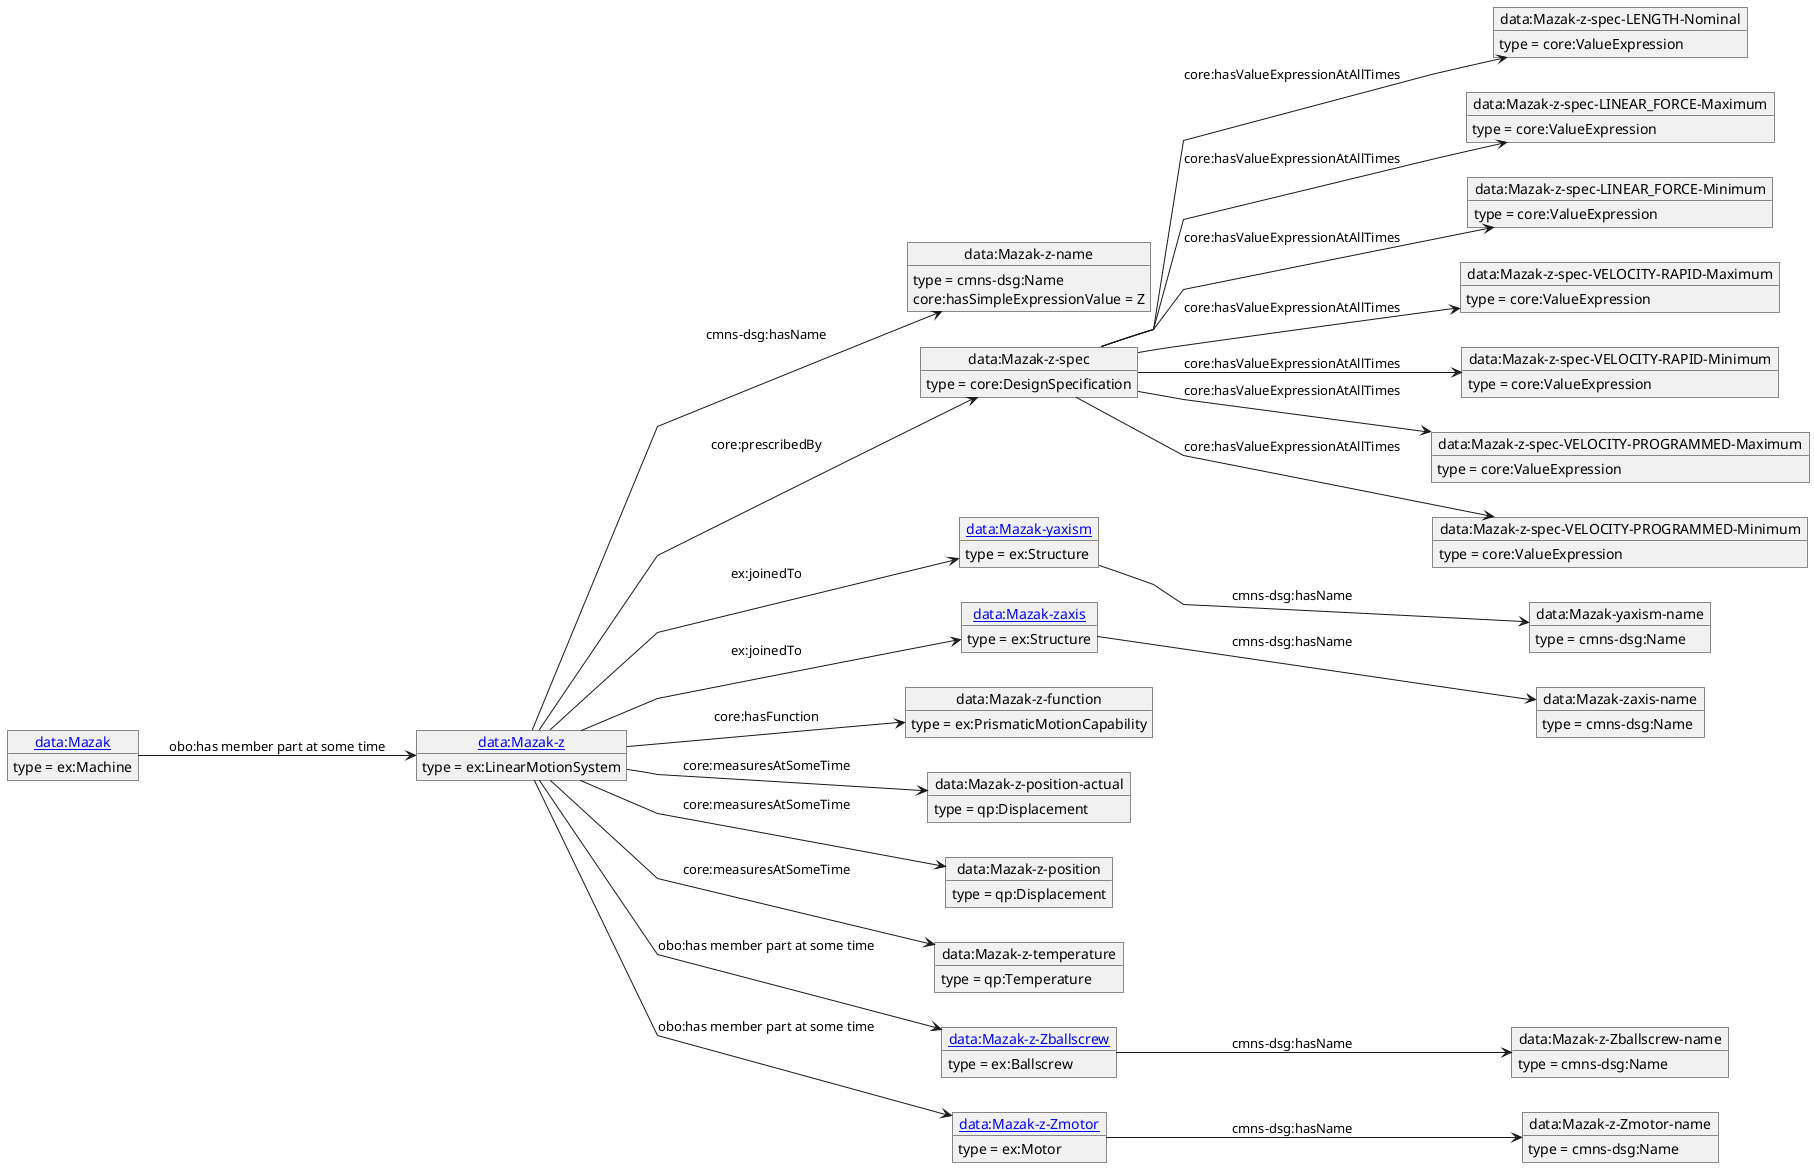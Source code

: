 @startuml
skinparam linetype polyline
left to right direction
object "[[./Mazak-z.html data:Mazak-z]]" as o1 {
 type = ex:LinearMotionSystem
 }
object "data:Mazak-z-name" as o2 {
 type = cmns-dsg:Name
 }
object "data:Mazak-z-spec" as o3 {
 type = core:DesignSpecification
 }
object "data:Mazak-z-spec-LENGTH-Nominal" as o4 {
 type = core:ValueExpression
 }
object "data:Mazak-z-spec-LINEAR_FORCE-Maximum" as o5 {
 type = core:ValueExpression
 }
object "data:Mazak-z-spec-LINEAR_FORCE-Minimum" as o6 {
 type = core:ValueExpression
 }
object "data:Mazak-z-spec-VELOCITY-RAPID-Maximum" as o7 {
 type = core:ValueExpression
 }
object "data:Mazak-z-spec-VELOCITY-RAPID-Minimum" as o8 {
 type = core:ValueExpression
 }
object "data:Mazak-z-spec-VELOCITY-PROGRAMMED-Maximum" as o9 {
 type = core:ValueExpression
 }
object "data:Mazak-z-spec-VELOCITY-PROGRAMMED-Minimum" as o10 {
 type = core:ValueExpression
 }
object "[[./Mazak-yaxism.html data:Mazak-yaxism]]" as o11 {
 type = ex:Structure
 }
object "data:Mazak-yaxism-name" as o12 {
 type = cmns-dsg:Name
 }
object "[[./Mazak-zaxis.html data:Mazak-zaxis]]" as o13 {
 type = ex:Structure
 }
object "data:Mazak-zaxis-name" as o14 {
 type = cmns-dsg:Name
 }
object "data:Mazak-z-function" as o15 {
 type = ex:PrismaticMotionCapability
 }
object "data:Mazak-z-position-actual" as o16 {
 type = qp:Displacement
 }
object "data:Mazak-z-position" as o17 {
 type = qp:Displacement
 }
object "data:Mazak-z-temperature" as o18 {
 type = qp:Temperature
 }
object "[[./Mazak-z-Zballscrew.html data:Mazak-z-Zballscrew]]" as o19 {
 type = ex:Ballscrew
 }
object "data:Mazak-z-Zballscrew-name" as o20 {
 type = cmns-dsg:Name
 }
object "[[./Mazak-z-Zmotor.html data:Mazak-z-Zmotor]]" as o21 {
 type = ex:Motor
 }
object "data:Mazak-z-Zmotor-name" as o22 {
 type = cmns-dsg:Name
 }
object "[[./Mazak.html data:Mazak]]" as o23 {
 type = ex:Machine
 }
o1 --> o2 : cmns-dsg:hasName
o2 : core:hasSimpleExpressionValue = Z
o1 --> o3 : core:prescribedBy
o3 --> o4 : core:hasValueExpressionAtAllTimes
o3 --> o5 : core:hasValueExpressionAtAllTimes
o3 --> o6 : core:hasValueExpressionAtAllTimes
o3 --> o7 : core:hasValueExpressionAtAllTimes
o3 --> o8 : core:hasValueExpressionAtAllTimes
o3 --> o9 : core:hasValueExpressionAtAllTimes
o3 --> o10 : core:hasValueExpressionAtAllTimes
o1 --> o11 : ex:joinedTo
o11 --> o12 : cmns-dsg:hasName
o1 --> o13 : ex:joinedTo
o13 --> o14 : cmns-dsg:hasName
o1 --> o15 : core:hasFunction
o1 --> o16 : core:measuresAtSomeTime
o1 --> o17 : core:measuresAtSomeTime
o1 --> o18 : core:measuresAtSomeTime
o1 --> o19 : obo:has member part at some time
o19 --> o20 : cmns-dsg:hasName
o1 --> o21 : obo:has member part at some time
o21 --> o22 : cmns-dsg:hasName
o23 --> o1 : obo:has member part at some time
@enduml
